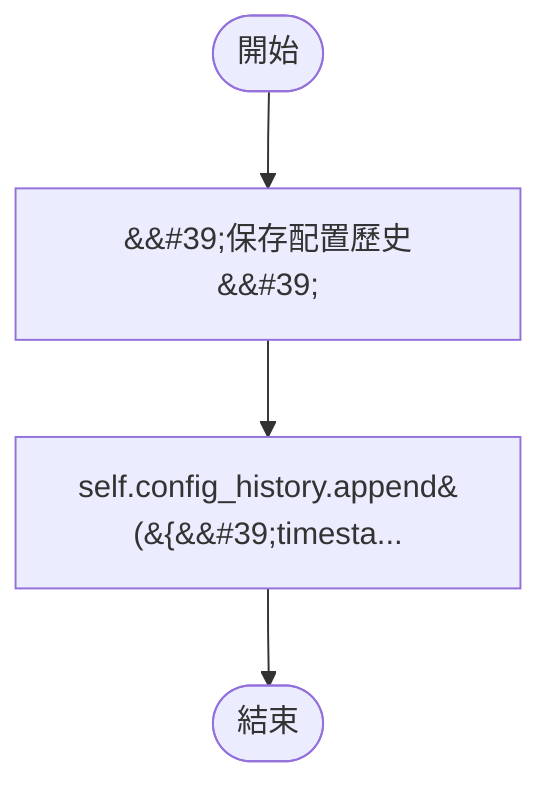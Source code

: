 flowchart TB
    n1([開始])
    n2([結束])
    n3[&amp;&#35;39;保存配置歷史&amp;&#35;39;]
    n4[self.config_history.append&#40;&#123;&amp;&#35;39;timesta...]
    n1 --> n3
    n3 --> n4
    n4 --> n2
